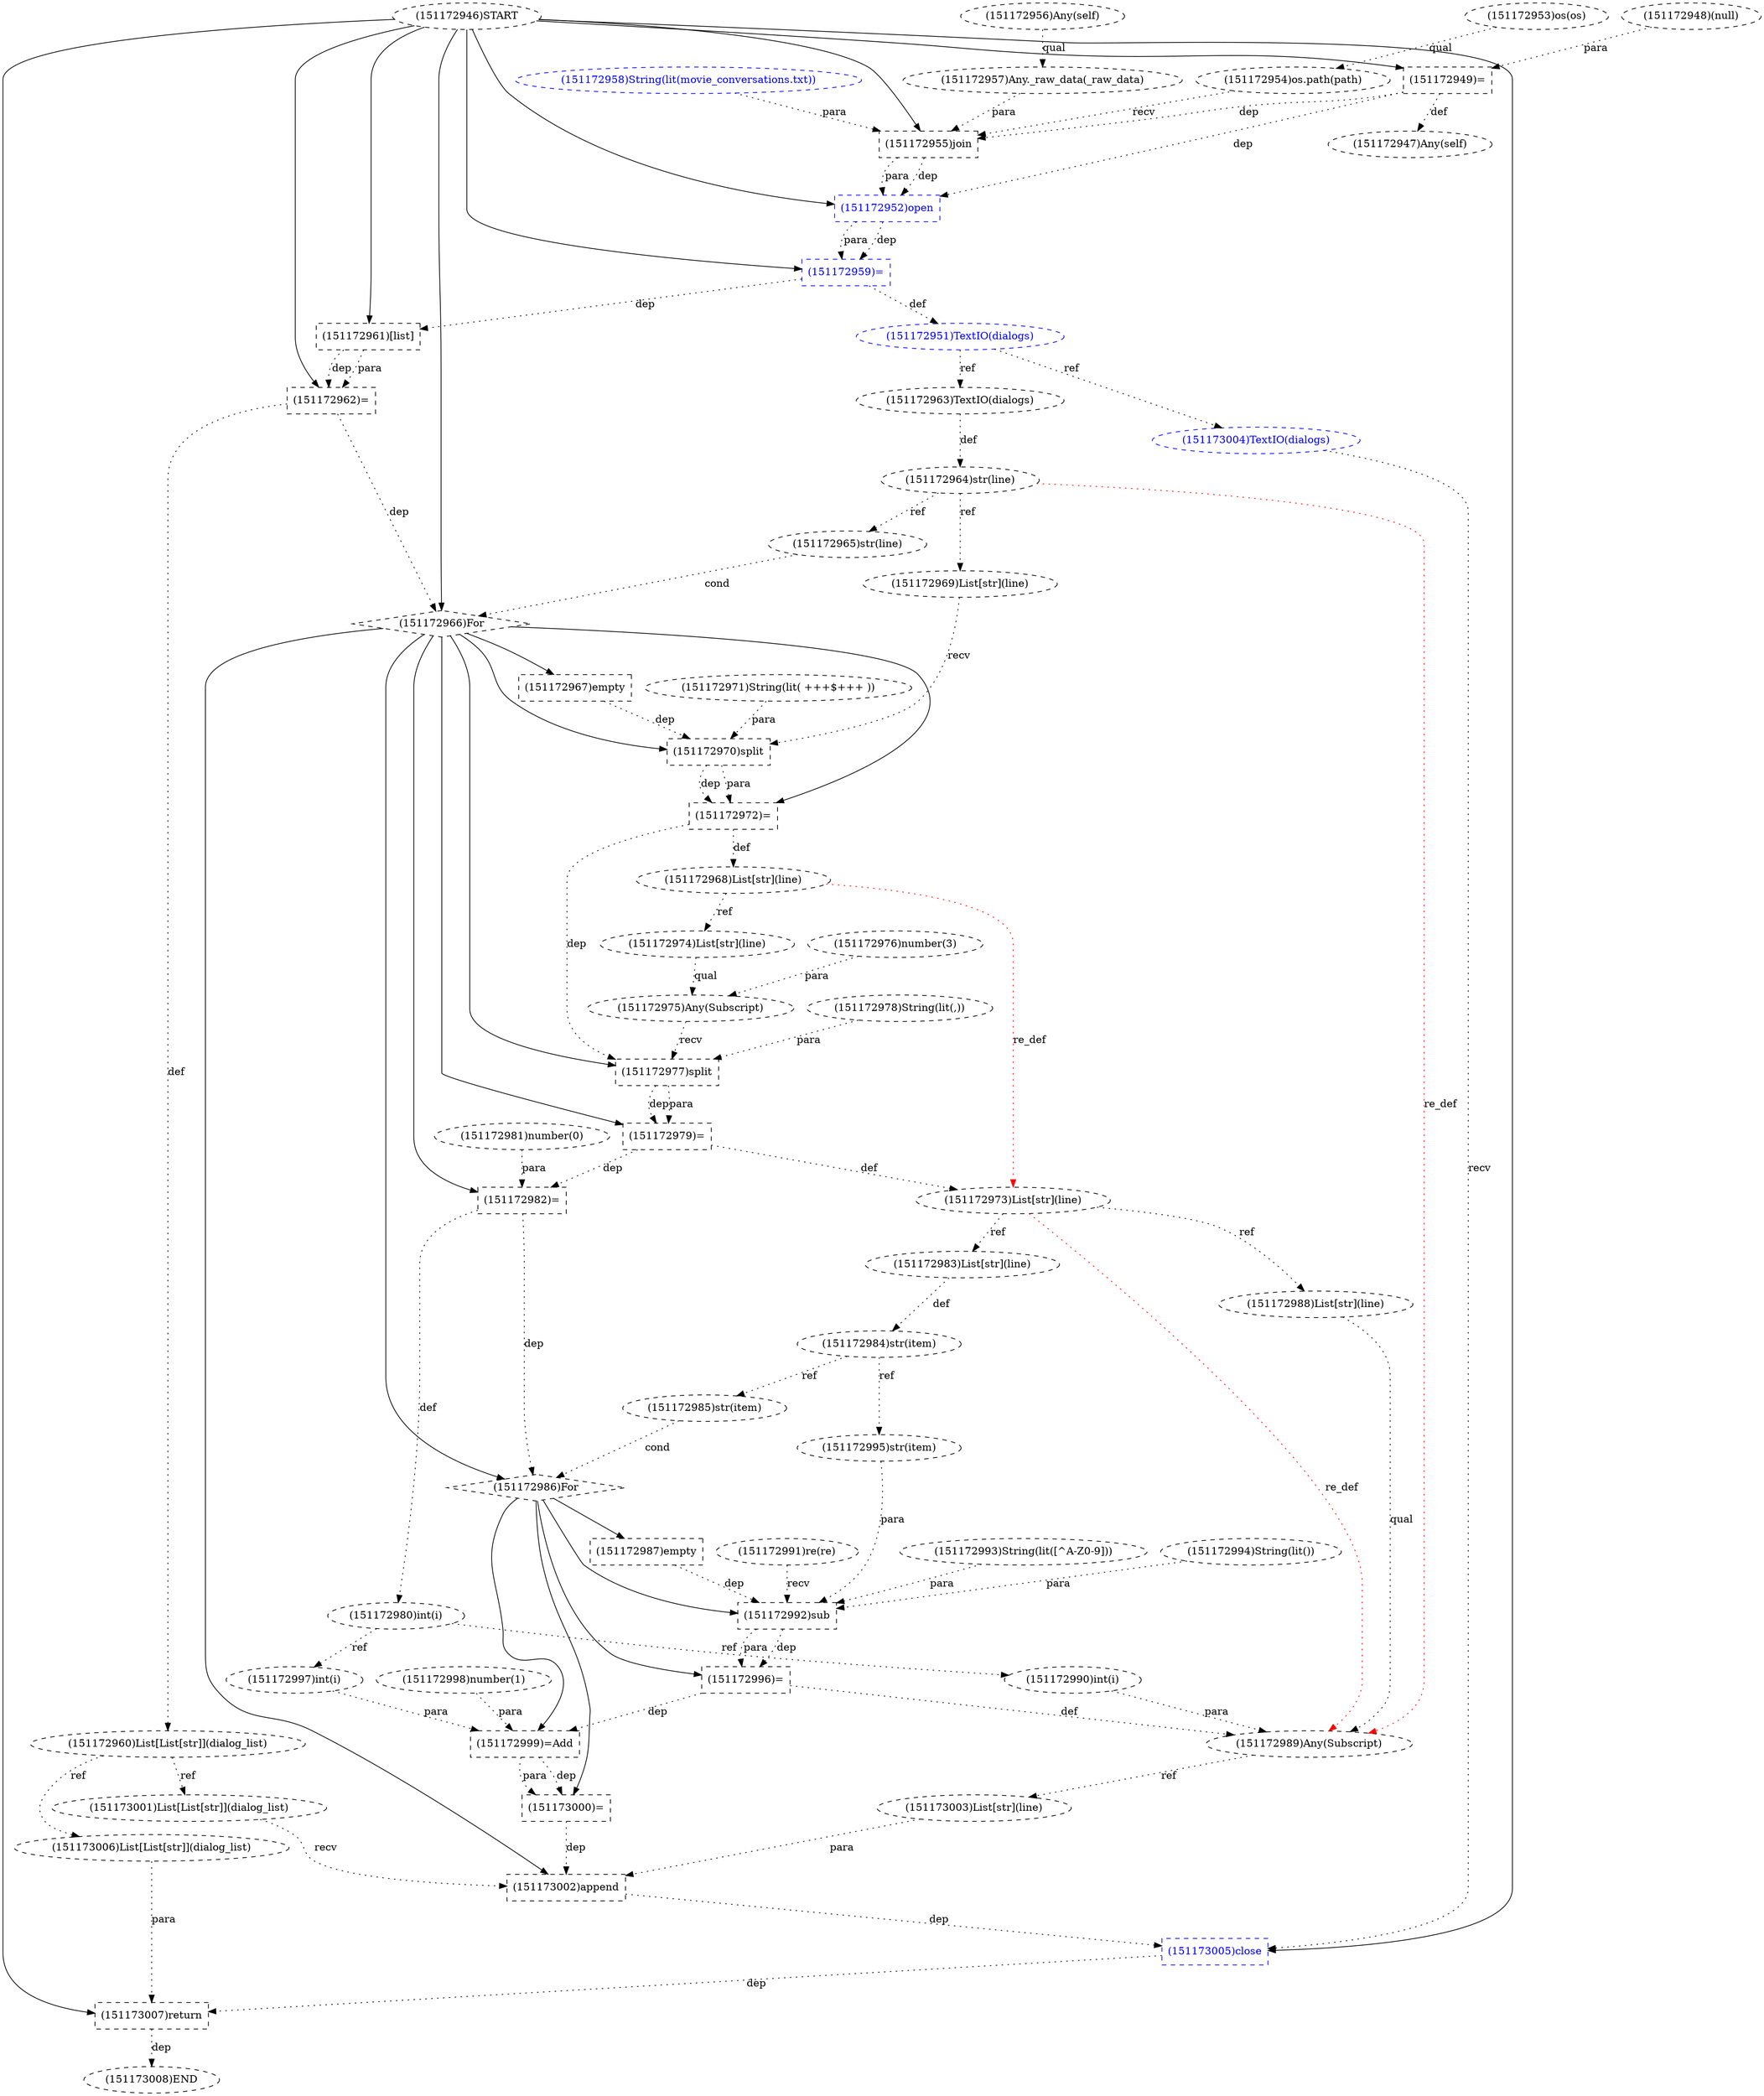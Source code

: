 digraph G {
1 [label="(151172990)int(i)" shape=ellipse style=dashed]
2 [label="(151172998)number(1)" shape=ellipse style=dashed]
3 [label="(151172979)=" shape=box style=dashed]
4 [label="(151172995)str(item)" shape=ellipse style=dashed]
5 [label="(151172989)Any(Subscript)" shape=ellipse style=dashed]
6 [label="(151173002)append" shape=box style=dashed]
7 [label="(151172967)empty" shape=box style=dashed]
8 [label="(151173001)List[List[str]](dialog_list)" shape=ellipse style=dashed]
9 [label="(151172961)[list]" shape=box style=dashed]
10 [label="(151172966)For" shape=diamond style=dashed]
11 [label="(151172996)=" shape=box style=dashed]
12 [label="(151172999)=Add" shape=box style=dashed]
13 [label="(151172970)split" shape=box style=dashed]
14 [label="(151172951)TextIO(dialogs)" shape=ellipse style=dashed color=blue fontcolor=blue]
15 [label="(151172953)os(os)" shape=ellipse style=dashed]
16 [label="(151172988)List[str](line)" shape=ellipse style=dashed]
17 [label="(151172977)split" shape=box style=dashed]
18 [label="(151173006)List[List[str]](dialog_list)" shape=ellipse style=dashed]
19 [label="(151173005)close" shape=box style=dashed color=blue fontcolor=blue]
20 [label="(151172985)str(item)" shape=ellipse style=dashed]
21 [label="(151173007)return" shape=box style=dashed]
22 [label="(151172981)number(0)" shape=ellipse style=dashed]
23 [label="(151172972)=" shape=box style=dashed]
24 [label="(151172963)TextIO(dialogs)" shape=ellipse style=dashed]
25 [label="(151172955)join" shape=box style=dashed]
26 [label="(151172952)open" shape=box style=dashed color=blue fontcolor=blue]
27 [label="(151172987)empty" shape=box style=dashed]
28 [label="(151172960)List[List[str]](dialog_list)" shape=ellipse style=dashed]
29 [label="(151172957)Any._raw_data(_raw_data)" shape=ellipse style=dashed]
30 [label="(151172959)=" shape=box style=dashed color=blue fontcolor=blue]
31 [label="(151172986)For" shape=diamond style=dashed]
32 [label="(151172969)List[str](line)" shape=ellipse style=dashed]
33 [label="(151172954)os.path(path)" shape=ellipse style=dashed]
34 [label="(151172974)List[str](line)" shape=ellipse style=dashed]
35 [label="(151172991)re(re)" shape=ellipse style=dashed]
36 [label="(151172947)Any(self)" shape=ellipse style=dashed]
37 [label="(151173003)List[str](line)" shape=ellipse style=dashed]
38 [label="(151172993)String(lit([^A-Z0-9]))" shape=ellipse style=dashed]
39 [label="(151172962)=" shape=box style=dashed]
40 [label="(151172980)int(i)" shape=ellipse style=dashed]
41 [label="(151172997)int(i)" shape=ellipse style=dashed]
42 [label="(151172968)List[str](line)" shape=ellipse style=dashed]
43 [label="(151172976)number(3)" shape=ellipse style=dashed]
44 [label="(151172973)List[str](line)" shape=ellipse style=dashed]
45 [label="(151173004)TextIO(dialogs)" shape=ellipse style=dashed color=blue fontcolor=blue]
46 [label="(151173000)=" shape=box style=dashed]
47 [label="(151172964)str(line)" shape=ellipse style=dashed]
48 [label="(151172948)(null)" shape=ellipse style=dashed]
49 [label="(151172984)str(item)" shape=ellipse style=dashed]
50 [label="(151173008)END" style=dashed]
51 [label="(151172965)str(line)" shape=ellipse style=dashed]
52 [label="(151172982)=" shape=box style=dashed]
53 [label="(151172958)String(lit(movie_conversations.txt))" shape=ellipse style=dashed color=blue fontcolor=blue]
54 [label="(151172949)=" shape=box style=dashed]
55 [label="(151172971)String(lit( +++$+++ ))" shape=ellipse style=dashed]
56 [label="(151172956)Any(self)" shape=ellipse style=dashed]
57 [label="(151172983)List[str](line)" shape=ellipse style=dashed]
58 [label="(151172978)String(lit(,))" shape=ellipse style=dashed]
59 [label="(151172946)START" style=dashed]
60 [label="(151172994)String(lit())" shape=ellipse style=dashed]
61 [label="(151172975)Any(Subscript)" shape=ellipse style=dashed]
62 [label="(151172992)sub" shape=box style=dashed]
40 -> 1 [label="ref" style=dotted];
10 -> 3 [label="" style=solid];
17 -> 3 [label="dep" style=dotted];
17 -> 3 [label="para" style=dotted];
49 -> 4 [label="ref" style=dotted];
16 -> 5 [label="qual" style=dotted];
1 -> 5 [label="para" style=dotted];
11 -> 5 [label="def" style=dotted];
44 -> 5 [label="re_def" style=dotted color=red];
47 -> 5 [label="re_def" style=dotted color=red];
10 -> 6 [label="" style=solid];
8 -> 6 [label="recv" style=dotted];
37 -> 6 [label="para" style=dotted];
46 -> 6 [label="dep" style=dotted];
10 -> 7 [label="" style=solid];
28 -> 8 [label="ref" style=dotted];
59 -> 9 [label="" style=solid];
30 -> 9 [label="dep" style=dotted];
59 -> 10 [label="" style=solid];
51 -> 10 [label="cond" style=dotted];
39 -> 10 [label="dep" style=dotted];
31 -> 11 [label="" style=solid];
62 -> 11 [label="dep" style=dotted];
62 -> 11 [label="para" style=dotted];
31 -> 12 [label="" style=solid];
41 -> 12 [label="para" style=dotted];
2 -> 12 [label="para" style=dotted];
11 -> 12 [label="dep" style=dotted];
10 -> 13 [label="" style=solid];
32 -> 13 [label="recv" style=dotted];
55 -> 13 [label="para" style=dotted];
7 -> 13 [label="dep" style=dotted];
30 -> 14 [label="def" style=dotted];
44 -> 16 [label="ref" style=dotted];
10 -> 17 [label="" style=solid];
61 -> 17 [label="recv" style=dotted];
58 -> 17 [label="para" style=dotted];
23 -> 17 [label="dep" style=dotted];
28 -> 18 [label="ref" style=dotted];
59 -> 19 [label="" style=solid];
45 -> 19 [label="recv" style=dotted];
6 -> 19 [label="dep" style=dotted];
49 -> 20 [label="ref" style=dotted];
59 -> 21 [label="" style=solid];
18 -> 21 [label="para" style=dotted];
19 -> 21 [label="dep" style=dotted];
10 -> 23 [label="" style=solid];
13 -> 23 [label="dep" style=dotted];
13 -> 23 [label="para" style=dotted];
14 -> 24 [label="ref" style=dotted];
59 -> 25 [label="" style=solid];
33 -> 25 [label="recv" style=dotted];
29 -> 25 [label="para" style=dotted];
53 -> 25 [label="para" style=dotted];
54 -> 25 [label="dep" style=dotted];
59 -> 26 [label="" style=solid];
25 -> 26 [label="dep" style=dotted];
25 -> 26 [label="para" style=dotted];
54 -> 26 [label="dep" style=dotted];
31 -> 27 [label="" style=solid];
39 -> 28 [label="def" style=dotted];
56 -> 29 [label="qual" style=dotted];
59 -> 30 [label="" style=solid];
26 -> 30 [label="dep" style=dotted];
26 -> 30 [label="para" style=dotted];
10 -> 31 [label="" style=solid];
20 -> 31 [label="cond" style=dotted];
52 -> 31 [label="dep" style=dotted];
47 -> 32 [label="ref" style=dotted];
15 -> 33 [label="qual" style=dotted];
42 -> 34 [label="ref" style=dotted];
54 -> 36 [label="def" style=dotted];
5 -> 37 [label="ref" style=dotted];
59 -> 39 [label="" style=solid];
9 -> 39 [label="dep" style=dotted];
9 -> 39 [label="para" style=dotted];
52 -> 40 [label="def" style=dotted];
40 -> 41 [label="ref" style=dotted];
23 -> 42 [label="def" style=dotted];
3 -> 44 [label="def" style=dotted];
42 -> 44 [label="re_def" style=dotted color=red];
14 -> 45 [label="ref" style=dotted];
31 -> 46 [label="" style=solid];
12 -> 46 [label="dep" style=dotted];
12 -> 46 [label="para" style=dotted];
24 -> 47 [label="def" style=dotted];
57 -> 49 [label="def" style=dotted];
21 -> 50 [label="dep" style=dotted];
47 -> 51 [label="ref" style=dotted];
10 -> 52 [label="" style=solid];
22 -> 52 [label="para" style=dotted];
3 -> 52 [label="dep" style=dotted];
59 -> 54 [label="" style=solid];
48 -> 54 [label="para" style=dotted];
44 -> 57 [label="ref" style=dotted];
34 -> 61 [label="qual" style=dotted];
43 -> 61 [label="para" style=dotted];
31 -> 62 [label="" style=solid];
35 -> 62 [label="recv" style=dotted];
38 -> 62 [label="para" style=dotted];
60 -> 62 [label="para" style=dotted];
4 -> 62 [label="para" style=dotted];
27 -> 62 [label="dep" style=dotted];
}